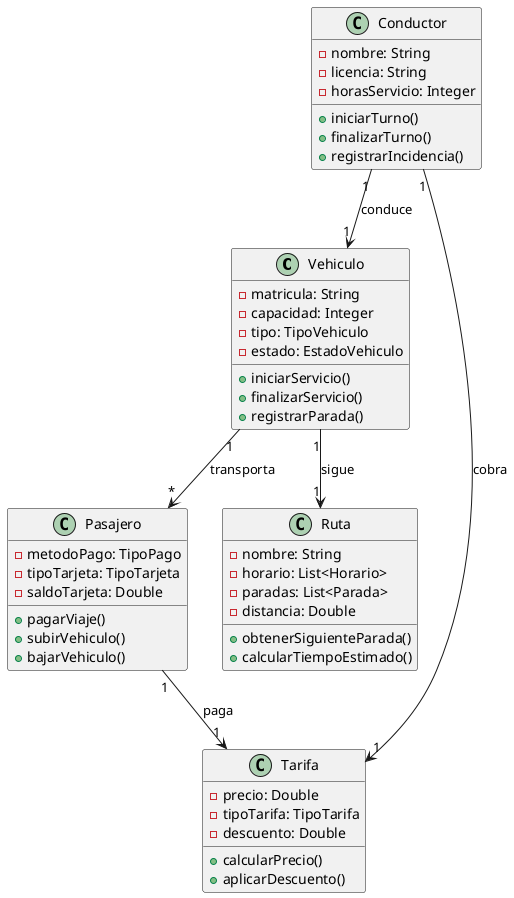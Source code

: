 @startuml
class Vehiculo {
    -matricula: String
    -capacidad: Integer
    -tipo: TipoVehiculo
    -estado: EstadoVehiculo
    +iniciarServicio()
    +finalizarServicio()
    +registrarParada()
}

class Conductor {
    -nombre: String
    -licencia: String
    -horasServicio: Integer
    +iniciarTurno()
    +finalizarTurno()
    +registrarIncidencia()
}

class Pasajero {
    -metodoPago: TipoPago
    -tipoTarjeta: TipoTarjeta
    -saldoTarjeta: Double
    +pagarViaje()
    +subirVehiculo()
    +bajarVehiculo()
}

class Ruta {
    -nombre: String
    -horario: List<Horario>
    -paradas: List<Parada>
    -distancia: Double
    +obtenerSiguienteParada()
    +calcularTiempoEstimado()
}

class Tarifa {
    -precio: Double
    -tipoTarifa: TipoTarifa
    -descuento: Double
    +calcularPrecio()
    +aplicarDescuento()
}

' Relaciones con cardinalidad
Conductor "1" --> "1" Vehiculo: conduce 
Vehiculo "1" --> "*" Pasajero: transporta 
Vehiculo "1" --> "1" Ruta: sigue 
Conductor "1" --> "1" Tarifa: cobra 
Pasajero "1" --> "1" Tarifa: paga 

@enduml